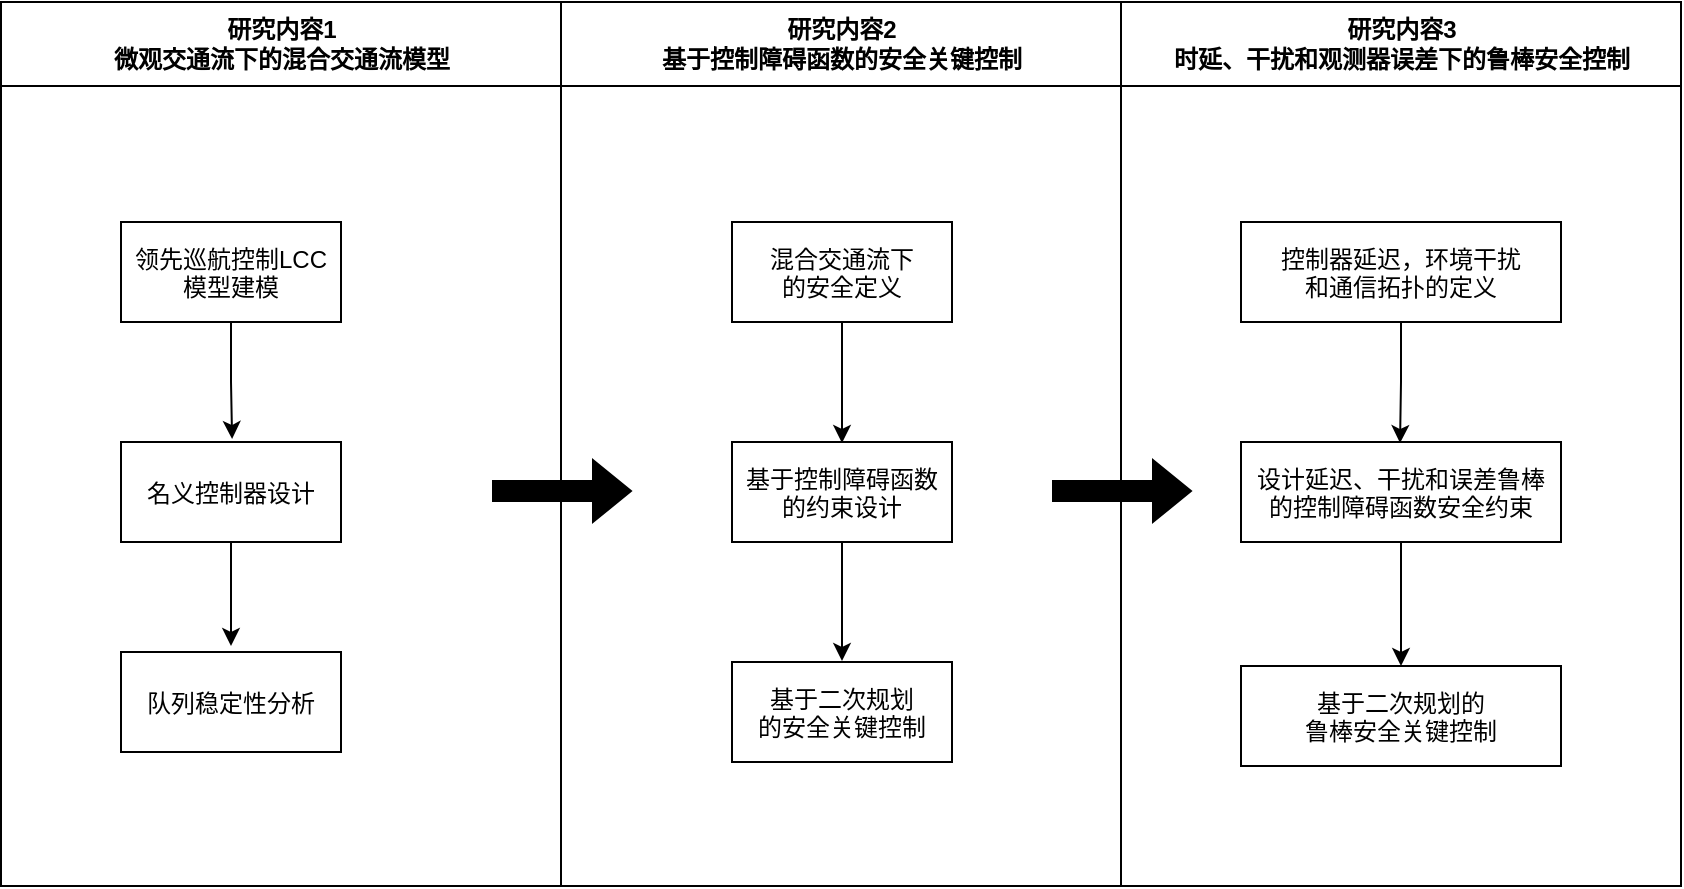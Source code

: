 <mxfile version="20.0.4" type="github">
  <diagram name="Page-1" id="e7e014a7-5840-1c2e-5031-d8a46d1fe8dd">
    <mxGraphModel dx="946" dy="550" grid="1" gridSize="10" guides="1" tooltips="1" connect="1" arrows="1" fold="1" page="1" pageScale="1" pageWidth="1169" pageHeight="826" background="none" math="0" shadow="0">
      <root>
        <mxCell id="0" />
        <mxCell id="1" parent="0" />
        <mxCell id="2" value="研究内容1&#xa;微观交通流下的混合交通流模型" style="swimlane;whiteSpace=wrap;startSize=42;" parent="1" vertex="1">
          <mxGeometry x="164.5" y="128" width="280" height="442" as="geometry" />
        </mxCell>
        <mxCell id="ON_Gw78z4LzEWuKdQg5E-50" style="edgeStyle=orthogonalEdgeStyle;rounded=0;orthogonalLoop=1;jettySize=auto;html=1;entryX=0.505;entryY=-0.03;entryDx=0;entryDy=0;entryPerimeter=0;" edge="1" parent="2" source="7" target="8">
          <mxGeometry relative="1" as="geometry" />
        </mxCell>
        <mxCell id="7" value="领先巡航控制LCC&#xa;模型建模" style="" parent="2" vertex="1">
          <mxGeometry x="60" y="110" width="110" height="50" as="geometry" />
        </mxCell>
        <mxCell id="10" value="队列稳定性分析" style="" parent="2" vertex="1">
          <mxGeometry x="60" y="325" width="110" height="50" as="geometry" />
        </mxCell>
        <mxCell id="8" value="名义控制器设计" style="" parent="2" vertex="1">
          <mxGeometry x="60" y="220" width="110" height="50" as="geometry" />
        </mxCell>
        <mxCell id="ON_Gw78z4LzEWuKdQg5E-62" value="" style="shape=flexArrow;endArrow=classic;html=1;rounded=0;fillColor=#000000;" edge="1" parent="2">
          <mxGeometry width="50" height="50" relative="1" as="geometry">
            <mxPoint x="245.5" y="244.5" as="sourcePoint" />
            <mxPoint x="315.5" y="244.5" as="targetPoint" />
          </mxGeometry>
        </mxCell>
        <mxCell id="4" value="研究内容3&#xa;时延、干扰和观测器误差下的鲁棒安全控制" style="swimlane;whiteSpace=wrap;startSize=42;" parent="1" vertex="1">
          <mxGeometry x="724.5" y="128" width="280" height="442" as="geometry" />
        </mxCell>
        <mxCell id="ON_Gw78z4LzEWuKdQg5E-57" style="edgeStyle=orthogonalEdgeStyle;rounded=0;orthogonalLoop=1;jettySize=auto;html=1;entryX=0.497;entryY=0.01;entryDx=0;entryDy=0;entryPerimeter=0;" edge="1" parent="4" source="33" target="ON_Gw78z4LzEWuKdQg5E-55">
          <mxGeometry relative="1" as="geometry" />
        </mxCell>
        <mxCell id="33" value="控制器延迟，环境干扰&#xa;和通信拓扑的定义" style="" parent="4" vertex="1">
          <mxGeometry x="60" y="110" width="160" height="50" as="geometry" />
        </mxCell>
        <mxCell id="ON_Gw78z4LzEWuKdQg5E-60" style="edgeStyle=orthogonalEdgeStyle;rounded=0;orthogonalLoop=1;jettySize=auto;html=1;entryX=0.5;entryY=0;entryDx=0;entryDy=0;entryPerimeter=0;" edge="1" parent="4" source="ON_Gw78z4LzEWuKdQg5E-55" target="ON_Gw78z4LzEWuKdQg5E-56">
          <mxGeometry relative="1" as="geometry" />
        </mxCell>
        <mxCell id="ON_Gw78z4LzEWuKdQg5E-55" value="设计延迟、干扰和误差鲁棒&#xa;的控制障碍函数安全约束" style="" vertex="1" parent="4">
          <mxGeometry x="60" y="220" width="160" height="50" as="geometry" />
        </mxCell>
        <mxCell id="ON_Gw78z4LzEWuKdQg5E-56" value="基于二次规划的&#xa;鲁棒安全关键控制" style="" vertex="1" parent="4">
          <mxGeometry x="60" y="332" width="160" height="50" as="geometry" />
        </mxCell>
        <mxCell id="ON_Gw78z4LzEWuKdQg5E-49" style="edgeStyle=orthogonalEdgeStyle;rounded=0;orthogonalLoop=1;jettySize=auto;html=1;" edge="1" parent="1" source="8">
          <mxGeometry relative="1" as="geometry">
            <mxPoint x="279.5" y="450" as="targetPoint" />
          </mxGeometry>
        </mxCell>
        <mxCell id="3" value="研究内容2&#xa;基于控制障碍函数的安全关键控制" style="swimlane;whiteSpace=wrap;startSize=42;" parent="1" vertex="1">
          <mxGeometry x="444.5" y="128" width="280" height="442" as="geometry" />
        </mxCell>
        <mxCell id="ON_Gw78z4LzEWuKdQg5E-54" style="edgeStyle=orthogonalEdgeStyle;rounded=0;orthogonalLoop=1;jettySize=auto;html=1;entryX=0.5;entryY=0.01;entryDx=0;entryDy=0;entryPerimeter=0;" edge="1" parent="3" source="15" target="16">
          <mxGeometry relative="1" as="geometry" />
        </mxCell>
        <mxCell id="15" value="混合交通流下&#xa;的安全定义" style="" parent="3" vertex="1">
          <mxGeometry x="85.5" y="110" width="110" height="50" as="geometry" />
        </mxCell>
        <mxCell id="ON_Gw78z4LzEWuKdQg5E-52" value="" style="edgeStyle=orthogonalEdgeStyle;rounded=0;orthogonalLoop=1;jettySize=auto;html=1;entryX=0.5;entryY=-0.01;entryDx=0;entryDy=0;entryPerimeter=0;" edge="1" parent="3" source="16" target="18">
          <mxGeometry relative="1" as="geometry">
            <mxPoint x="140.5" y="332" as="targetPoint" />
          </mxGeometry>
        </mxCell>
        <mxCell id="16" value="基于控制障碍函数&#xa;的约束设计" style="" parent="3" vertex="1">
          <mxGeometry x="85.5" y="220" width="110" height="50" as="geometry" />
        </mxCell>
        <mxCell id="18" value="基于二次规划&#xa;的安全关键控制" style="" parent="3" vertex="1">
          <mxGeometry x="85.5" y="330" width="110" height="50" as="geometry" />
        </mxCell>
        <mxCell id="ON_Gw78z4LzEWuKdQg5E-63" value="" style="shape=flexArrow;endArrow=classic;html=1;rounded=0;fillColor=#000000;" edge="1" parent="3">
          <mxGeometry width="50" height="50" relative="1" as="geometry">
            <mxPoint x="245.5" y="244.5" as="sourcePoint" />
            <mxPoint x="315.5" y="244.5" as="targetPoint" />
          </mxGeometry>
        </mxCell>
      </root>
    </mxGraphModel>
  </diagram>
</mxfile>
